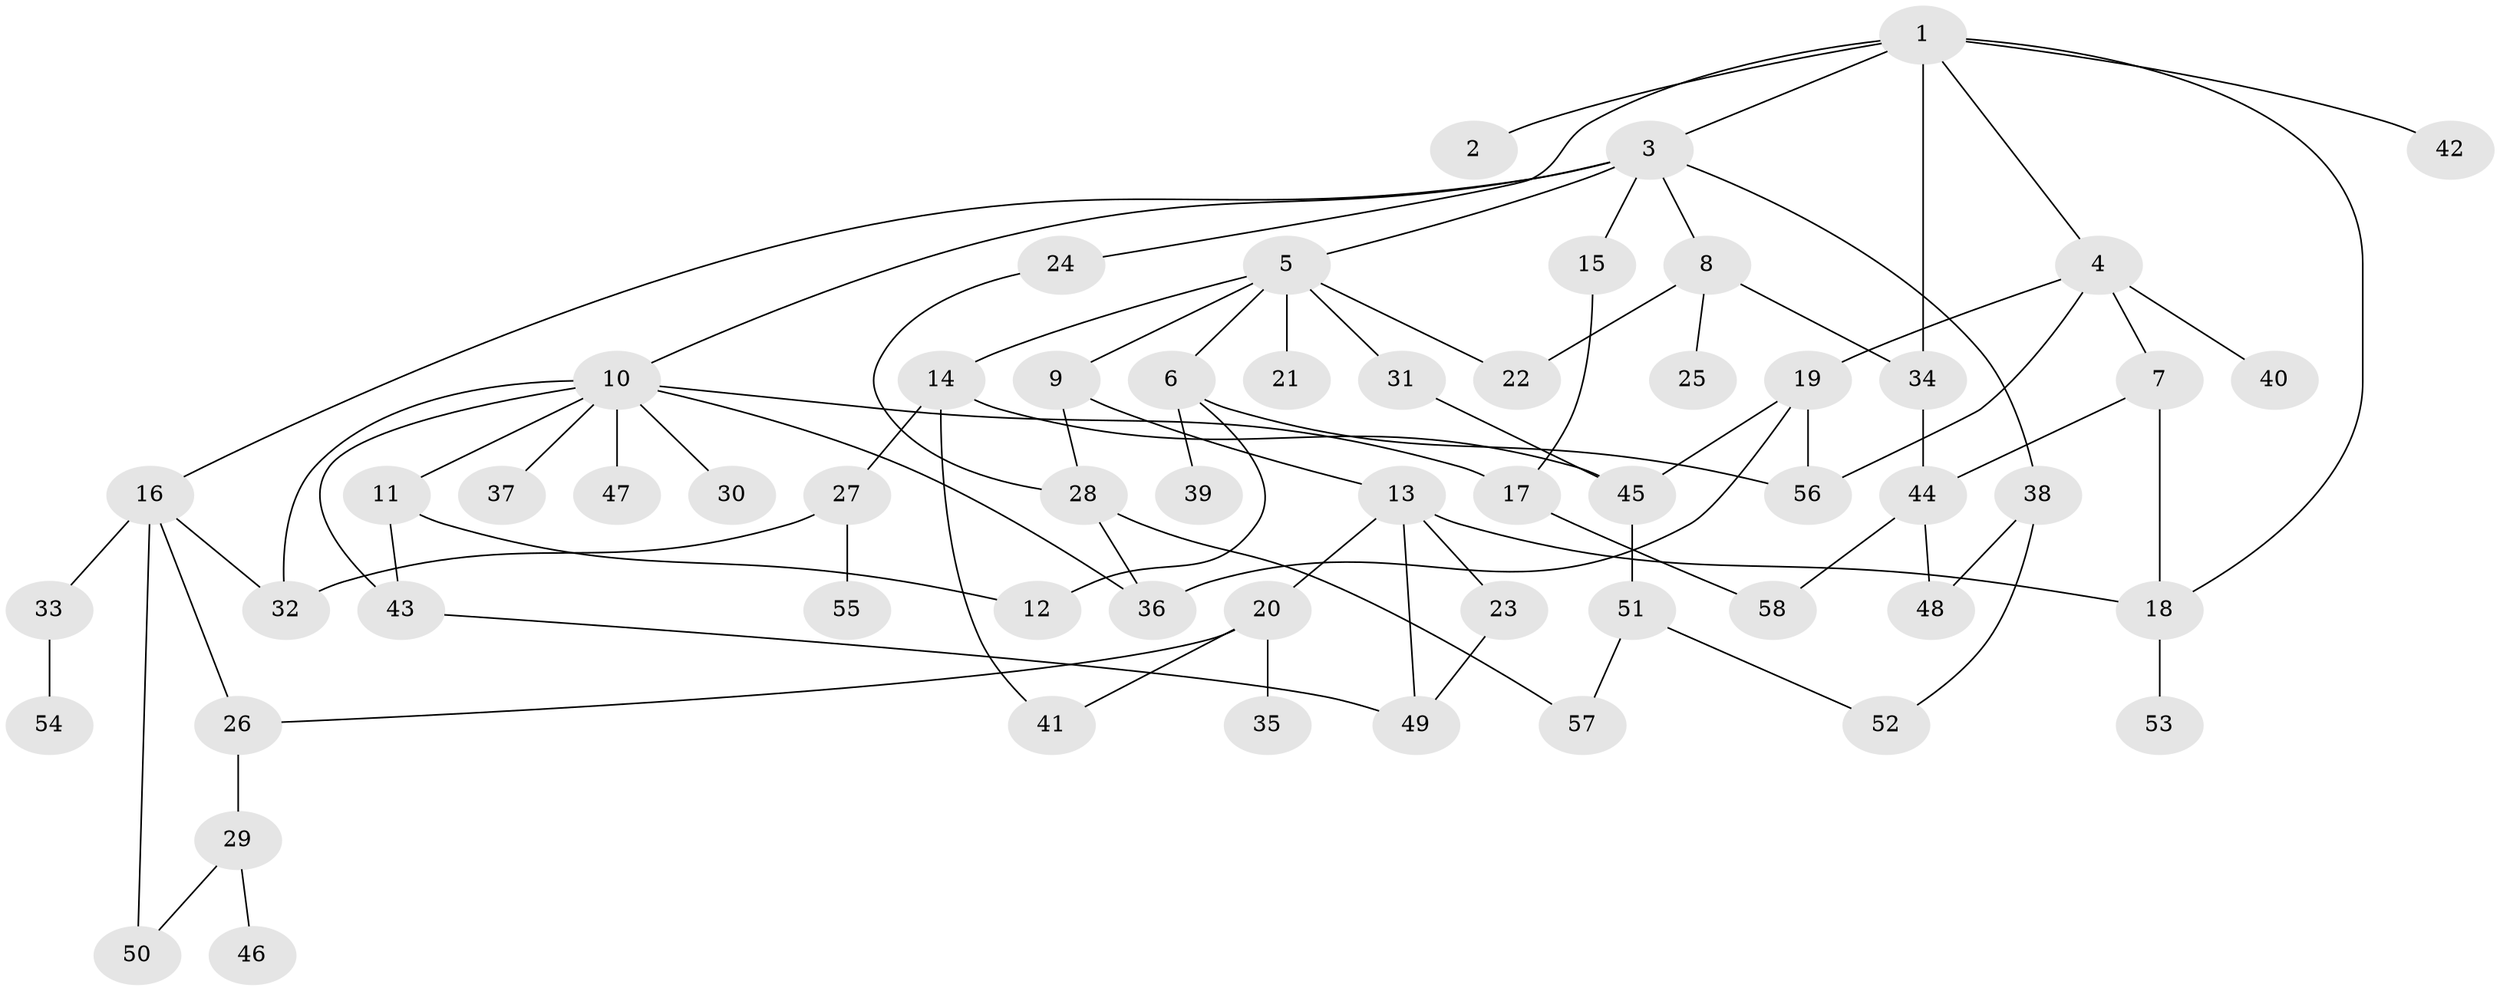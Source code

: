 // Generated by graph-tools (version 1.1) at 2025/25/03/09/25 03:25:28]
// undirected, 58 vertices, 83 edges
graph export_dot {
graph [start="1"]
  node [color=gray90,style=filled];
  1;
  2;
  3;
  4;
  5;
  6;
  7;
  8;
  9;
  10;
  11;
  12;
  13;
  14;
  15;
  16;
  17;
  18;
  19;
  20;
  21;
  22;
  23;
  24;
  25;
  26;
  27;
  28;
  29;
  30;
  31;
  32;
  33;
  34;
  35;
  36;
  37;
  38;
  39;
  40;
  41;
  42;
  43;
  44;
  45;
  46;
  47;
  48;
  49;
  50;
  51;
  52;
  53;
  54;
  55;
  56;
  57;
  58;
  1 -- 2;
  1 -- 3;
  1 -- 4;
  1 -- 24;
  1 -- 34;
  1 -- 42;
  1 -- 18;
  3 -- 5;
  3 -- 8;
  3 -- 10;
  3 -- 15;
  3 -- 16;
  3 -- 38;
  4 -- 7;
  4 -- 19;
  4 -- 40;
  4 -- 56;
  5 -- 6;
  5 -- 9;
  5 -- 14;
  5 -- 21;
  5 -- 22;
  5 -- 31;
  6 -- 39;
  6 -- 12;
  6 -- 56;
  7 -- 44;
  7 -- 18;
  8 -- 25;
  8 -- 34;
  8 -- 22;
  9 -- 13;
  9 -- 28;
  10 -- 11;
  10 -- 30;
  10 -- 37;
  10 -- 43;
  10 -- 47;
  10 -- 32;
  10 -- 17;
  10 -- 36;
  11 -- 12;
  11 -- 43;
  13 -- 18;
  13 -- 20;
  13 -- 23;
  13 -- 49;
  14 -- 27;
  14 -- 41;
  14 -- 45;
  15 -- 17;
  16 -- 33;
  16 -- 32;
  16 -- 26;
  16 -- 50;
  17 -- 58;
  18 -- 53;
  19 -- 36;
  19 -- 56;
  19 -- 45;
  20 -- 26;
  20 -- 35;
  20 -- 41;
  23 -- 49;
  24 -- 28;
  26 -- 29;
  27 -- 32;
  27 -- 55;
  28 -- 36;
  28 -- 57;
  29 -- 46;
  29 -- 50;
  31 -- 45;
  33 -- 54;
  34 -- 44;
  38 -- 48;
  38 -- 52;
  43 -- 49;
  44 -- 58;
  44 -- 48;
  45 -- 51;
  51 -- 57;
  51 -- 52;
}
